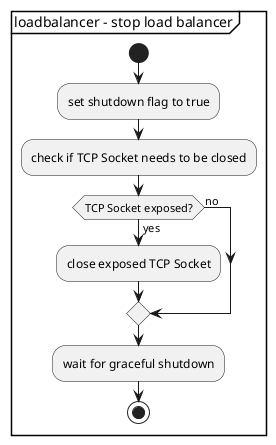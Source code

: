 @startuml

partition "loadbalancer - stop load balancer" {

start

:set shutdown flag to true;

:check if TCP Socket needs to be closed;
if (TCP Socket exposed?) then (yes)
    :close exposed TCP Socket;
else (no)
endif

:wait for graceful shutdown;

stop

}

@enduml
